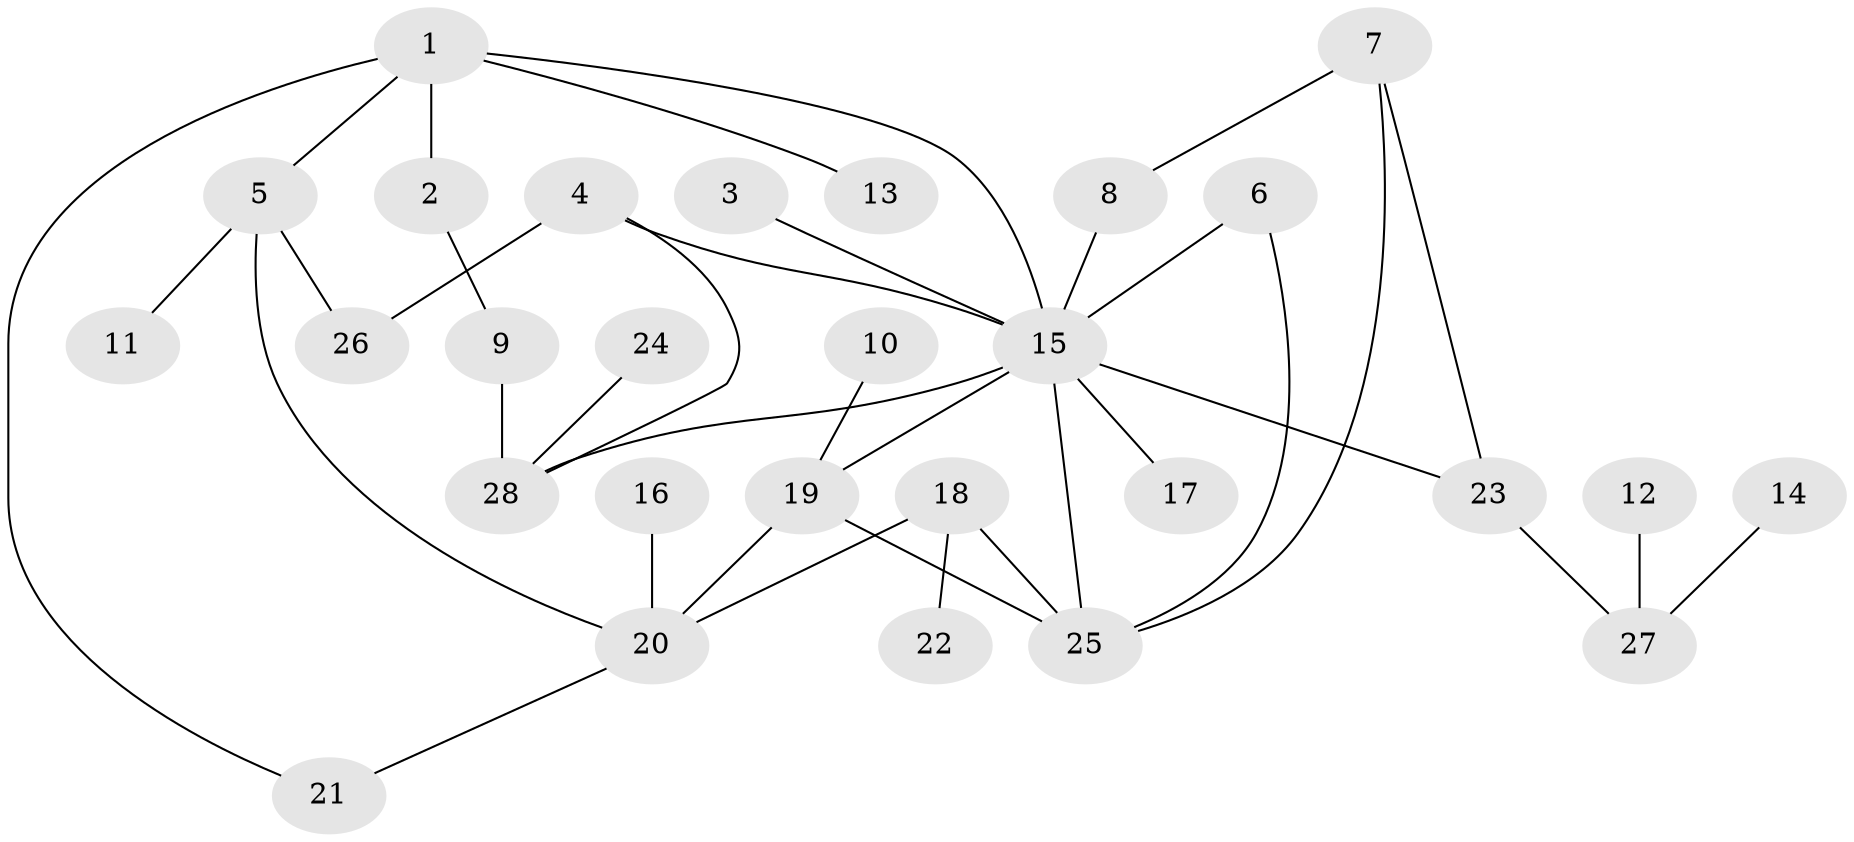 // original degree distribution, {5: 0.05454545454545454, 2: 0.3090909090909091, 11: 0.01818181818181818, 1: 0.34545454545454546, 3: 0.2, 4: 0.07272727272727272}
// Generated by graph-tools (version 1.1) at 2025/49/03/09/25 03:49:15]
// undirected, 28 vertices, 37 edges
graph export_dot {
graph [start="1"]
  node [color=gray90,style=filled];
  1;
  2;
  3;
  4;
  5;
  6;
  7;
  8;
  9;
  10;
  11;
  12;
  13;
  14;
  15;
  16;
  17;
  18;
  19;
  20;
  21;
  22;
  23;
  24;
  25;
  26;
  27;
  28;
  1 -- 2 [weight=1.0];
  1 -- 5 [weight=1.0];
  1 -- 13 [weight=1.0];
  1 -- 15 [weight=1.0];
  1 -- 21 [weight=1.0];
  2 -- 9 [weight=1.0];
  3 -- 15 [weight=1.0];
  4 -- 15 [weight=1.0];
  4 -- 26 [weight=1.0];
  4 -- 28 [weight=1.0];
  5 -- 11 [weight=1.0];
  5 -- 20 [weight=1.0];
  5 -- 26 [weight=1.0];
  6 -- 15 [weight=1.0];
  6 -- 25 [weight=1.0];
  7 -- 8 [weight=1.0];
  7 -- 23 [weight=1.0];
  7 -- 25 [weight=1.0];
  8 -- 15 [weight=1.0];
  9 -- 28 [weight=1.0];
  10 -- 19 [weight=1.0];
  12 -- 27 [weight=1.0];
  14 -- 27 [weight=1.0];
  15 -- 17 [weight=1.0];
  15 -- 19 [weight=1.0];
  15 -- 23 [weight=1.0];
  15 -- 25 [weight=1.0];
  15 -- 28 [weight=1.0];
  16 -- 20 [weight=1.0];
  18 -- 20 [weight=1.0];
  18 -- 22 [weight=1.0];
  18 -- 25 [weight=1.0];
  19 -- 20 [weight=1.0];
  19 -- 25 [weight=1.0];
  20 -- 21 [weight=1.0];
  23 -- 27 [weight=1.0];
  24 -- 28 [weight=1.0];
}
